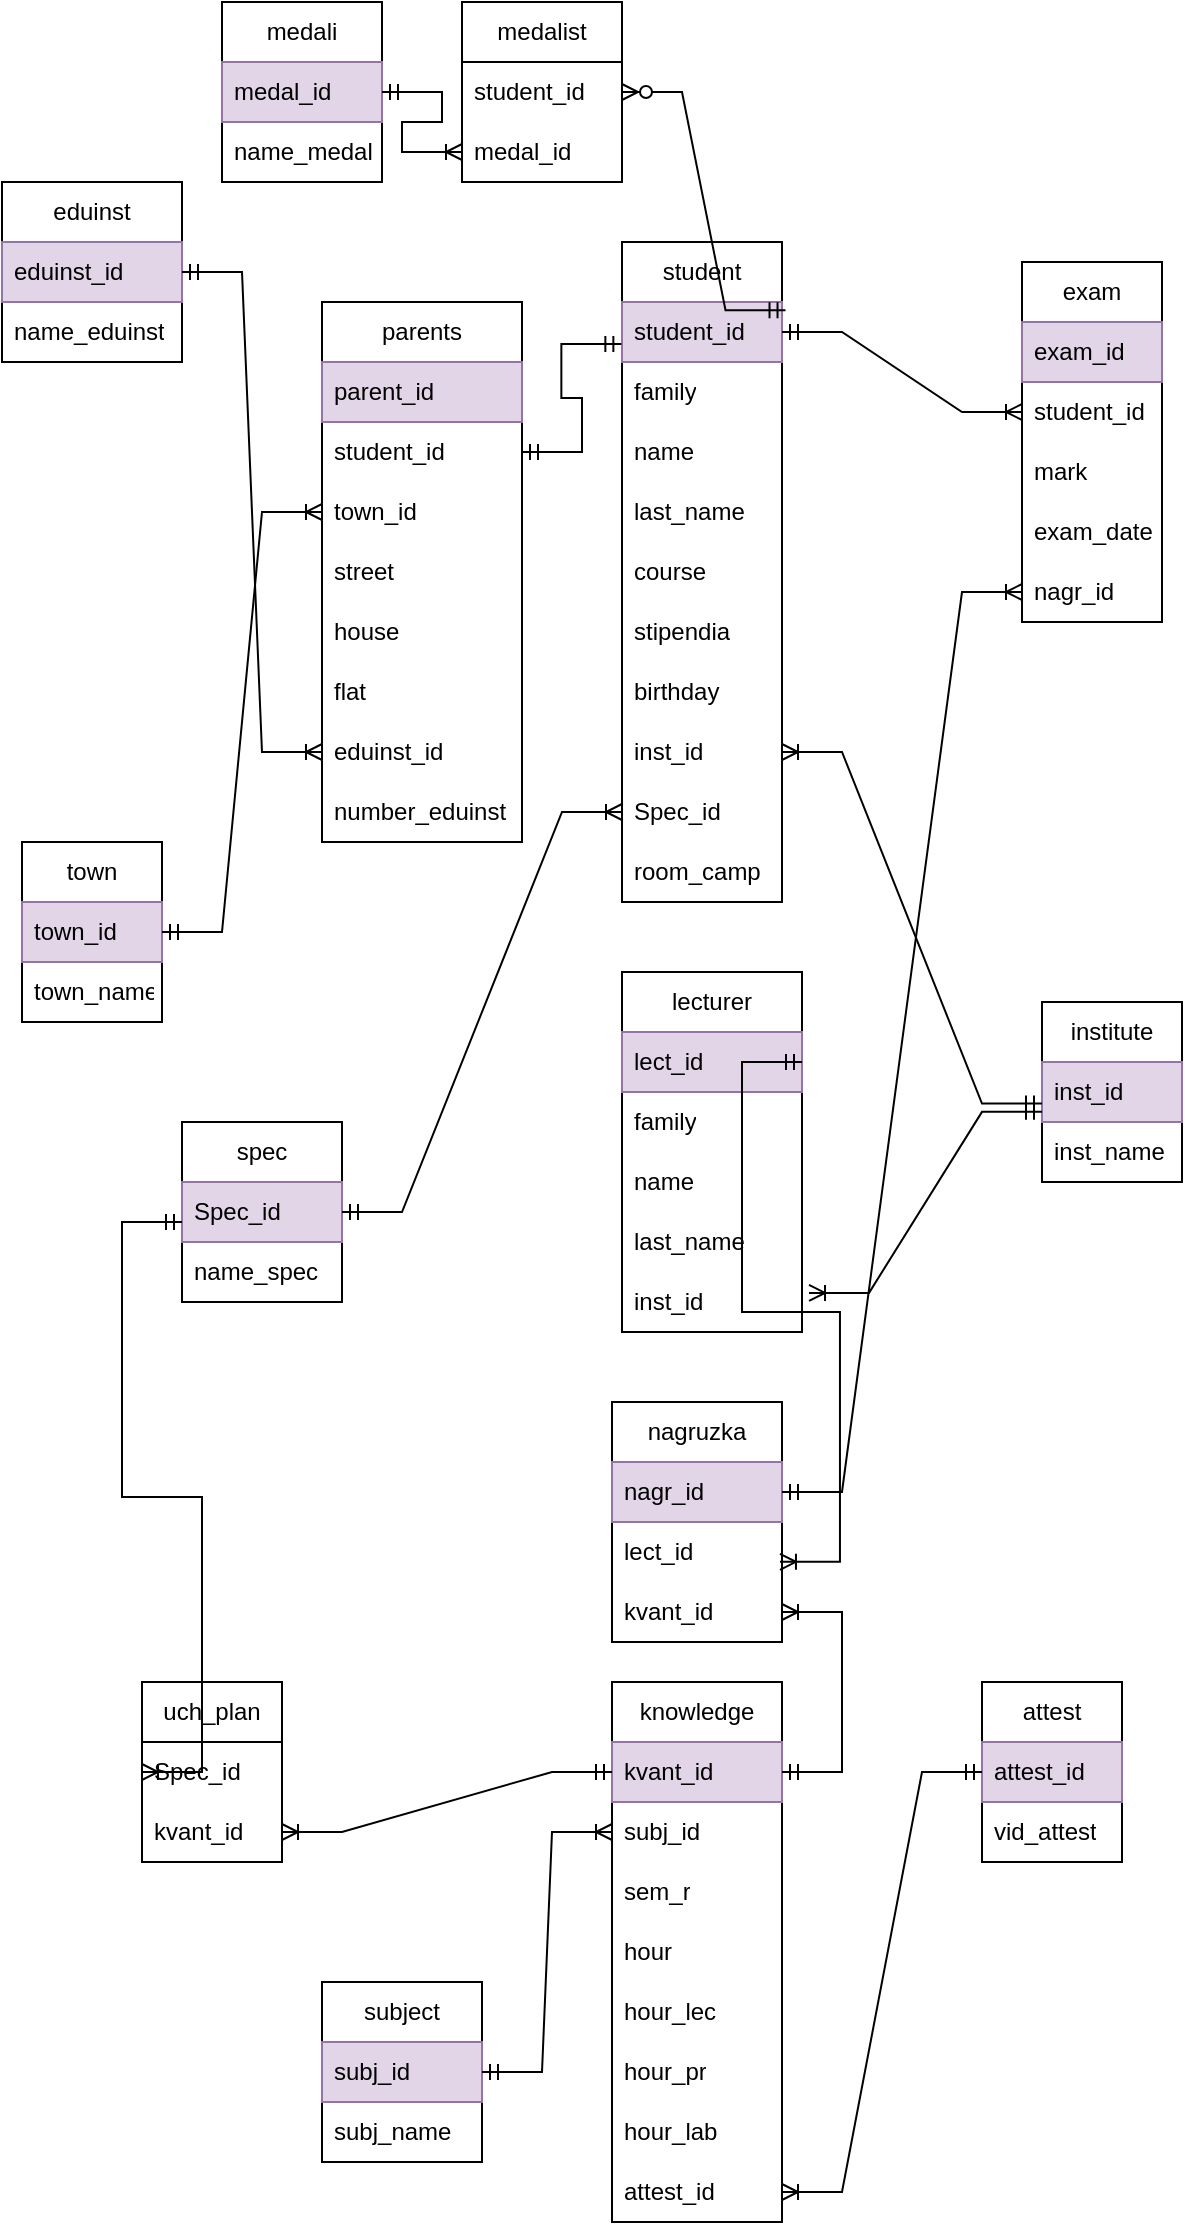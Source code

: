 <mxfile version="20.6.2" type="device"><diagram id="-OZwxxvp-VYI4cx0IPho" name="Страница 1"><mxGraphModel dx="1185" dy="662" grid="1" gridSize="10" guides="1" tooltips="1" connect="1" arrows="1" fold="1" page="1" pageScale="1" pageWidth="827" pageHeight="1169" math="0" shadow="0"><root><mxCell id="0"/><mxCell id="1" parent="0"/><mxCell id="JGC1Jq4K8tVQ5KPi42Ql-1" value="medalist" style="swimlane;fontStyle=0;childLayout=stackLayout;horizontal=1;startSize=30;horizontalStack=0;resizeParent=1;resizeParentMax=0;resizeLast=0;collapsible=1;marginBottom=0;whiteSpace=wrap;html=1;" vertex="1" parent="1"><mxGeometry x="260" y="10" width="80" height="90" as="geometry"/></mxCell><mxCell id="JGC1Jq4K8tVQ5KPi42Ql-2" value="student_id" style="text;align=left;verticalAlign=middle;spacingLeft=4;spacingRight=4;overflow=hidden;points=[[0,0.5],[1,0.5]];portConstraint=eastwest;rotatable=0;whiteSpace=wrap;html=1;" vertex="1" parent="JGC1Jq4K8tVQ5KPi42Ql-1"><mxGeometry y="30" width="80" height="30" as="geometry"/></mxCell><mxCell id="JGC1Jq4K8tVQ5KPi42Ql-3" value="medal_id" style="text;strokeColor=none;fillColor=none;align=left;verticalAlign=middle;spacingLeft=4;spacingRight=4;overflow=hidden;points=[[0,0.5],[1,0.5]];portConstraint=eastwest;rotatable=0;whiteSpace=wrap;html=1;" vertex="1" parent="JGC1Jq4K8tVQ5KPi42Ql-1"><mxGeometry y="60" width="80" height="30" as="geometry"/></mxCell><mxCell id="JGC1Jq4K8tVQ5KPi42Ql-5" value="medali" style="swimlane;fontStyle=0;childLayout=stackLayout;horizontal=1;startSize=30;horizontalStack=0;resizeParent=1;resizeParentMax=0;resizeLast=0;collapsible=1;marginBottom=0;whiteSpace=wrap;html=1;" vertex="1" parent="1"><mxGeometry x="140" y="10" width="80" height="90" as="geometry"/></mxCell><mxCell id="JGC1Jq4K8tVQ5KPi42Ql-6" value="medal_id" style="text;strokeColor=#9673a6;fillColor=#e1d5e7;align=left;verticalAlign=middle;spacingLeft=4;spacingRight=4;overflow=hidden;points=[[0,0.5],[1,0.5]];portConstraint=eastwest;rotatable=0;whiteSpace=wrap;html=1;" vertex="1" parent="JGC1Jq4K8tVQ5KPi42Ql-5"><mxGeometry y="30" width="80" height="30" as="geometry"/></mxCell><mxCell id="JGC1Jq4K8tVQ5KPi42Ql-7" value="name_medal" style="text;strokeColor=none;fillColor=none;align=left;verticalAlign=middle;spacingLeft=4;spacingRight=4;overflow=hidden;points=[[0,0.5],[1,0.5]];portConstraint=eastwest;rotatable=0;whiteSpace=wrap;html=1;" vertex="1" parent="JGC1Jq4K8tVQ5KPi42Ql-5"><mxGeometry y="60" width="80" height="30" as="geometry"/></mxCell><mxCell id="JGC1Jq4K8tVQ5KPi42Ql-9" value="eduinst" style="swimlane;fontStyle=0;childLayout=stackLayout;horizontal=1;startSize=30;horizontalStack=0;resizeParent=1;resizeParentMax=0;resizeLast=0;collapsible=1;marginBottom=0;whiteSpace=wrap;html=1;" vertex="1" parent="1"><mxGeometry x="30" y="100" width="90" height="90" as="geometry"/></mxCell><mxCell id="JGC1Jq4K8tVQ5KPi42Ql-10" value="eduinst_id" style="text;strokeColor=#9673a6;fillColor=#e1d5e7;align=left;verticalAlign=middle;spacingLeft=4;spacingRight=4;overflow=hidden;points=[[0,0.5],[1,0.5]];portConstraint=eastwest;rotatable=0;whiteSpace=wrap;html=1;" vertex="1" parent="JGC1Jq4K8tVQ5KPi42Ql-9"><mxGeometry y="30" width="90" height="30" as="geometry"/></mxCell><mxCell id="JGC1Jq4K8tVQ5KPi42Ql-11" value="name_eduinst" style="text;strokeColor=none;fillColor=none;align=left;verticalAlign=middle;spacingLeft=4;spacingRight=4;overflow=hidden;points=[[0,0.5],[1,0.5]];portConstraint=eastwest;rotatable=0;whiteSpace=wrap;html=1;" vertex="1" parent="JGC1Jq4K8tVQ5KPi42Ql-9"><mxGeometry y="60" width="90" height="30" as="geometry"/></mxCell><mxCell id="JGC1Jq4K8tVQ5KPi42Ql-13" value="student" style="swimlane;fontStyle=0;childLayout=stackLayout;horizontal=1;startSize=30;horizontalStack=0;resizeParent=1;resizeParentMax=0;resizeLast=0;collapsible=1;marginBottom=0;whiteSpace=wrap;html=1;" vertex="1" parent="1"><mxGeometry x="340" y="130" width="80" height="330" as="geometry"><mxRectangle x="340" y="200" width="80" height="30" as="alternateBounds"/></mxGeometry></mxCell><mxCell id="JGC1Jq4K8tVQ5KPi42Ql-14" value="student_id" style="text;strokeColor=#9673a6;fillColor=#e1d5e7;align=left;verticalAlign=middle;spacingLeft=4;spacingRight=4;overflow=hidden;points=[[0,0.5],[1,0.5]];portConstraint=eastwest;rotatable=0;whiteSpace=wrap;html=1;" vertex="1" parent="JGC1Jq4K8tVQ5KPi42Ql-13"><mxGeometry y="30" width="80" height="30" as="geometry"/></mxCell><mxCell id="JGC1Jq4K8tVQ5KPi42Ql-15" value="family" style="text;strokeColor=none;fillColor=none;align=left;verticalAlign=middle;spacingLeft=4;spacingRight=4;overflow=hidden;points=[[0,0.5],[1,0.5]];portConstraint=eastwest;rotatable=0;whiteSpace=wrap;html=1;" vertex="1" parent="JGC1Jq4K8tVQ5KPi42Ql-13"><mxGeometry y="60" width="80" height="30" as="geometry"/></mxCell><mxCell id="JGC1Jq4K8tVQ5KPi42Ql-16" value="name" style="text;strokeColor=none;fillColor=none;align=left;verticalAlign=middle;spacingLeft=4;spacingRight=4;overflow=hidden;points=[[0,0.5],[1,0.5]];portConstraint=eastwest;rotatable=0;whiteSpace=wrap;html=1;" vertex="1" parent="JGC1Jq4K8tVQ5KPi42Ql-13"><mxGeometry y="90" width="80" height="30" as="geometry"/></mxCell><mxCell id="JGC1Jq4K8tVQ5KPi42Ql-31" value="last_name" style="text;strokeColor=none;fillColor=none;align=left;verticalAlign=middle;spacingLeft=4;spacingRight=4;overflow=hidden;points=[[0,0.5],[1,0.5]];portConstraint=eastwest;rotatable=0;whiteSpace=wrap;html=1;" vertex="1" parent="JGC1Jq4K8tVQ5KPi42Ql-13"><mxGeometry y="120" width="80" height="30" as="geometry"/></mxCell><mxCell id="JGC1Jq4K8tVQ5KPi42Ql-32" value="course" style="text;strokeColor=none;fillColor=none;align=left;verticalAlign=middle;spacingLeft=4;spacingRight=4;overflow=hidden;points=[[0,0.5],[1,0.5]];portConstraint=eastwest;rotatable=0;whiteSpace=wrap;html=1;" vertex="1" parent="JGC1Jq4K8tVQ5KPi42Ql-13"><mxGeometry y="150" width="80" height="30" as="geometry"/></mxCell><mxCell id="JGC1Jq4K8tVQ5KPi42Ql-33" value="stipendia" style="text;strokeColor=none;fillColor=none;align=left;verticalAlign=middle;spacingLeft=4;spacingRight=4;overflow=hidden;points=[[0,0.5],[1,0.5]];portConstraint=eastwest;rotatable=0;whiteSpace=wrap;html=1;" vertex="1" parent="JGC1Jq4K8tVQ5KPi42Ql-13"><mxGeometry y="180" width="80" height="30" as="geometry"/></mxCell><mxCell id="JGC1Jq4K8tVQ5KPi42Ql-35" value="birthday" style="text;strokeColor=none;fillColor=none;align=left;verticalAlign=middle;spacingLeft=4;spacingRight=4;overflow=hidden;points=[[0,0.5],[1,0.5]];portConstraint=eastwest;rotatable=0;whiteSpace=wrap;html=1;" vertex="1" parent="JGC1Jq4K8tVQ5KPi42Ql-13"><mxGeometry y="210" width="80" height="30" as="geometry"/></mxCell><mxCell id="JGC1Jq4K8tVQ5KPi42Ql-36" value="inst_id" style="text;strokeColor=none;fillColor=none;align=left;verticalAlign=middle;spacingLeft=4;spacingRight=4;overflow=hidden;points=[[0,0.5],[1,0.5]];portConstraint=eastwest;rotatable=0;whiteSpace=wrap;html=1;" vertex="1" parent="JGC1Jq4K8tVQ5KPi42Ql-13"><mxGeometry y="240" width="80" height="30" as="geometry"/></mxCell><mxCell id="JGC1Jq4K8tVQ5KPi42Ql-38" value="Spec_id" style="text;strokeColor=none;fillColor=none;align=left;verticalAlign=middle;spacingLeft=4;spacingRight=4;overflow=hidden;points=[[0,0.5],[1,0.5]];portConstraint=eastwest;rotatable=0;whiteSpace=wrap;html=1;" vertex="1" parent="JGC1Jq4K8tVQ5KPi42Ql-13"><mxGeometry y="270" width="80" height="30" as="geometry"/></mxCell><mxCell id="JGC1Jq4K8tVQ5KPi42Ql-39" value="room_camp" style="text;strokeColor=none;fillColor=none;align=left;verticalAlign=middle;spacingLeft=4;spacingRight=4;overflow=hidden;points=[[0,0.5],[1,0.5]];portConstraint=eastwest;rotatable=0;whiteSpace=wrap;html=1;" vertex="1" parent="JGC1Jq4K8tVQ5KPi42Ql-13"><mxGeometry y="300" width="80" height="30" as="geometry"/></mxCell><mxCell id="JGC1Jq4K8tVQ5KPi42Ql-19" value="town" style="swimlane;fontStyle=0;childLayout=stackLayout;horizontal=1;startSize=30;horizontalStack=0;resizeParent=1;resizeParentMax=0;resizeLast=0;collapsible=1;marginBottom=0;whiteSpace=wrap;html=1;" vertex="1" parent="1"><mxGeometry x="40" y="430" width="70" height="90" as="geometry"/></mxCell><mxCell id="JGC1Jq4K8tVQ5KPi42Ql-20" value="town_id" style="text;strokeColor=#9673a6;fillColor=#e1d5e7;align=left;verticalAlign=middle;spacingLeft=4;spacingRight=4;overflow=hidden;points=[[0,0.5],[1,0.5]];portConstraint=eastwest;rotatable=0;whiteSpace=wrap;html=1;" vertex="1" parent="JGC1Jq4K8tVQ5KPi42Ql-19"><mxGeometry y="30" width="70" height="30" as="geometry"/></mxCell><mxCell id="JGC1Jq4K8tVQ5KPi42Ql-21" value="town_name" style="text;strokeColor=none;fillColor=none;align=left;verticalAlign=middle;spacingLeft=4;spacingRight=4;overflow=hidden;points=[[0,0.5],[1,0.5]];portConstraint=eastwest;rotatable=0;whiteSpace=wrap;html=1;" vertex="1" parent="JGC1Jq4K8tVQ5KPi42Ql-19"><mxGeometry y="60" width="70" height="30" as="geometry"/></mxCell><mxCell id="JGC1Jq4K8tVQ5KPi42Ql-23" value="institute" style="swimlane;fontStyle=0;childLayout=stackLayout;horizontal=1;startSize=30;horizontalStack=0;resizeParent=1;resizeParentMax=0;resizeLast=0;collapsible=1;marginBottom=0;whiteSpace=wrap;html=1;" vertex="1" parent="1"><mxGeometry x="550" y="510" width="70" height="90" as="geometry"/></mxCell><mxCell id="JGC1Jq4K8tVQ5KPi42Ql-24" value="inst_id" style="text;strokeColor=#9673a6;fillColor=#e1d5e7;align=left;verticalAlign=middle;spacingLeft=4;spacingRight=4;overflow=hidden;points=[[0,0.5],[1,0.5]];portConstraint=eastwest;rotatable=0;whiteSpace=wrap;html=1;" vertex="1" parent="JGC1Jq4K8tVQ5KPi42Ql-23"><mxGeometry y="30" width="70" height="30" as="geometry"/></mxCell><mxCell id="JGC1Jq4K8tVQ5KPi42Ql-25" value="inst_name" style="text;strokeColor=none;fillColor=none;align=left;verticalAlign=middle;spacingLeft=4;spacingRight=4;overflow=hidden;points=[[0,0.5],[1,0.5]];portConstraint=eastwest;rotatable=0;whiteSpace=wrap;html=1;" vertex="1" parent="JGC1Jq4K8tVQ5KPi42Ql-23"><mxGeometry y="60" width="70" height="30" as="geometry"/></mxCell><mxCell id="JGC1Jq4K8tVQ5KPi42Ql-40" value="exam" style="swimlane;fontStyle=0;childLayout=stackLayout;horizontal=1;startSize=30;horizontalStack=0;resizeParent=1;resizeParentMax=0;resizeLast=0;collapsible=1;marginBottom=0;whiteSpace=wrap;html=1;" vertex="1" parent="1"><mxGeometry x="540" y="140" width="70" height="180" as="geometry"/></mxCell><mxCell id="JGC1Jq4K8tVQ5KPi42Ql-41" value="exam_id" style="text;strokeColor=#9673a6;fillColor=#e1d5e7;align=left;verticalAlign=middle;spacingLeft=4;spacingRight=4;overflow=hidden;points=[[0,0.5],[1,0.5]];portConstraint=eastwest;rotatable=0;whiteSpace=wrap;html=1;" vertex="1" parent="JGC1Jq4K8tVQ5KPi42Ql-40"><mxGeometry y="30" width="70" height="30" as="geometry"/></mxCell><mxCell id="JGC1Jq4K8tVQ5KPi42Ql-42" value="student_id" style="text;strokeColor=none;fillColor=none;align=left;verticalAlign=middle;spacingLeft=4;spacingRight=4;overflow=hidden;points=[[0,0.5],[1,0.5]];portConstraint=eastwest;rotatable=0;whiteSpace=wrap;html=1;" vertex="1" parent="JGC1Jq4K8tVQ5KPi42Ql-40"><mxGeometry y="60" width="70" height="30" as="geometry"/></mxCell><mxCell id="JGC1Jq4K8tVQ5KPi42Ql-43" value="mark" style="text;strokeColor=none;fillColor=none;align=left;verticalAlign=middle;spacingLeft=4;spacingRight=4;overflow=hidden;points=[[0,0.5],[1,0.5]];portConstraint=eastwest;rotatable=0;whiteSpace=wrap;html=1;" vertex="1" parent="JGC1Jq4K8tVQ5KPi42Ql-40"><mxGeometry y="90" width="70" height="30" as="geometry"/></mxCell><mxCell id="JGC1Jq4K8tVQ5KPi42Ql-44" value="exam_date" style="text;strokeColor=none;fillColor=none;align=left;verticalAlign=middle;spacingLeft=4;spacingRight=4;overflow=hidden;points=[[0,0.5],[1,0.5]];portConstraint=eastwest;rotatable=0;whiteSpace=wrap;html=1;" vertex="1" parent="JGC1Jq4K8tVQ5KPi42Ql-40"><mxGeometry y="120" width="70" height="30" as="geometry"/></mxCell><mxCell id="JGC1Jq4K8tVQ5KPi42Ql-45" value="nagr_id" style="text;strokeColor=none;fillColor=none;align=left;verticalAlign=middle;spacingLeft=4;spacingRight=4;overflow=hidden;points=[[0,0.5],[1,0.5]];portConstraint=eastwest;rotatable=0;whiteSpace=wrap;html=1;" vertex="1" parent="JGC1Jq4K8tVQ5KPi42Ql-40"><mxGeometry y="150" width="70" height="30" as="geometry"/></mxCell><mxCell id="JGC1Jq4K8tVQ5KPi42Ql-46" value="parents" style="swimlane;fontStyle=0;childLayout=stackLayout;horizontal=1;startSize=30;horizontalStack=0;resizeParent=1;resizeParentMax=0;resizeLast=0;collapsible=1;marginBottom=0;whiteSpace=wrap;html=1;" vertex="1" parent="1"><mxGeometry x="190" y="160" width="100" height="270" as="geometry"/></mxCell><mxCell id="JGC1Jq4K8tVQ5KPi42Ql-47" value="parent_id" style="text;strokeColor=#9673a6;fillColor=#e1d5e7;align=left;verticalAlign=middle;spacingLeft=4;spacingRight=4;overflow=hidden;points=[[0,0.5],[1,0.5]];portConstraint=eastwest;rotatable=0;whiteSpace=wrap;html=1;" vertex="1" parent="JGC1Jq4K8tVQ5KPi42Ql-46"><mxGeometry y="30" width="100" height="30" as="geometry"/></mxCell><mxCell id="JGC1Jq4K8tVQ5KPi42Ql-48" value="student_id" style="text;strokeColor=none;fillColor=none;align=left;verticalAlign=middle;spacingLeft=4;spacingRight=4;overflow=hidden;points=[[0,0.5],[1,0.5]];portConstraint=eastwest;rotatable=0;whiteSpace=wrap;html=1;" vertex="1" parent="JGC1Jq4K8tVQ5KPi42Ql-46"><mxGeometry y="60" width="100" height="30" as="geometry"/></mxCell><mxCell id="JGC1Jq4K8tVQ5KPi42Ql-49" value="town_id" style="text;strokeColor=none;fillColor=none;align=left;verticalAlign=middle;spacingLeft=4;spacingRight=4;overflow=hidden;points=[[0,0.5],[1,0.5]];portConstraint=eastwest;rotatable=0;whiteSpace=wrap;html=1;" vertex="1" parent="JGC1Jq4K8tVQ5KPi42Ql-46"><mxGeometry y="90" width="100" height="30" as="geometry"/></mxCell><mxCell id="JGC1Jq4K8tVQ5KPi42Ql-50" value="street" style="text;strokeColor=none;fillColor=none;align=left;verticalAlign=middle;spacingLeft=4;spacingRight=4;overflow=hidden;points=[[0,0.5],[1,0.5]];portConstraint=eastwest;rotatable=0;whiteSpace=wrap;html=1;" vertex="1" parent="JGC1Jq4K8tVQ5KPi42Ql-46"><mxGeometry y="120" width="100" height="30" as="geometry"/></mxCell><mxCell id="JGC1Jq4K8tVQ5KPi42Ql-51" value="house" style="text;strokeColor=none;fillColor=none;align=left;verticalAlign=middle;spacingLeft=4;spacingRight=4;overflow=hidden;points=[[0,0.5],[1,0.5]];portConstraint=eastwest;rotatable=0;whiteSpace=wrap;html=1;" vertex="1" parent="JGC1Jq4K8tVQ5KPi42Ql-46"><mxGeometry y="150" width="100" height="30" as="geometry"/></mxCell><mxCell id="JGC1Jq4K8tVQ5KPi42Ql-52" value="flat" style="text;strokeColor=none;fillColor=none;align=left;verticalAlign=middle;spacingLeft=4;spacingRight=4;overflow=hidden;points=[[0,0.5],[1,0.5]];portConstraint=eastwest;rotatable=0;whiteSpace=wrap;html=1;" vertex="1" parent="JGC1Jq4K8tVQ5KPi42Ql-46"><mxGeometry y="180" width="100" height="30" as="geometry"/></mxCell><mxCell id="JGC1Jq4K8tVQ5KPi42Ql-53" value="eduinst_id" style="text;strokeColor=none;fillColor=none;align=left;verticalAlign=middle;spacingLeft=4;spacingRight=4;overflow=hidden;points=[[0,0.5],[1,0.5]];portConstraint=eastwest;rotatable=0;whiteSpace=wrap;html=1;" vertex="1" parent="JGC1Jq4K8tVQ5KPi42Ql-46"><mxGeometry y="210" width="100" height="30" as="geometry"/></mxCell><mxCell id="JGC1Jq4K8tVQ5KPi42Ql-54" value="number_eduinst" style="text;strokeColor=none;fillColor=none;align=left;verticalAlign=middle;spacingLeft=4;spacingRight=4;overflow=hidden;points=[[0,0.5],[1,0.5]];portConstraint=eastwest;rotatable=0;whiteSpace=wrap;html=1;" vertex="1" parent="JGC1Jq4K8tVQ5KPi42Ql-46"><mxGeometry y="240" width="100" height="30" as="geometry"/></mxCell><mxCell id="JGC1Jq4K8tVQ5KPi42Ql-55" value="lecturer" style="swimlane;fontStyle=0;childLayout=stackLayout;horizontal=1;startSize=30;horizontalStack=0;resizeParent=1;resizeParentMax=0;resizeLast=0;collapsible=1;marginBottom=0;whiteSpace=wrap;html=1;" vertex="1" parent="1"><mxGeometry x="340" y="495" width="90" height="180" as="geometry"><mxRectangle x="340" y="495" width="80" height="30" as="alternateBounds"/></mxGeometry></mxCell><mxCell id="JGC1Jq4K8tVQ5KPi42Ql-56" value="lect_id" style="text;strokeColor=#9673a6;fillColor=#e1d5e7;align=left;verticalAlign=middle;spacingLeft=4;spacingRight=4;overflow=hidden;points=[[0,0.5],[1,0.5]];portConstraint=eastwest;rotatable=0;whiteSpace=wrap;html=1;" vertex="1" parent="JGC1Jq4K8tVQ5KPi42Ql-55"><mxGeometry y="30" width="90" height="30" as="geometry"/></mxCell><mxCell id="JGC1Jq4K8tVQ5KPi42Ql-57" value="family" style="text;strokeColor=none;fillColor=none;align=left;verticalAlign=middle;spacingLeft=4;spacingRight=4;overflow=hidden;points=[[0,0.5],[1,0.5]];portConstraint=eastwest;rotatable=0;whiteSpace=wrap;html=1;" vertex="1" parent="JGC1Jq4K8tVQ5KPi42Ql-55"><mxGeometry y="60" width="90" height="30" as="geometry"/></mxCell><mxCell id="JGC1Jq4K8tVQ5KPi42Ql-58" value="name" style="text;strokeColor=none;fillColor=none;align=left;verticalAlign=middle;spacingLeft=4;spacingRight=4;overflow=hidden;points=[[0,0.5],[1,0.5]];portConstraint=eastwest;rotatable=0;whiteSpace=wrap;html=1;" vertex="1" parent="JGC1Jq4K8tVQ5KPi42Ql-55"><mxGeometry y="90" width="90" height="30" as="geometry"/></mxCell><mxCell id="JGC1Jq4K8tVQ5KPi42Ql-59" value="last_name" style="text;strokeColor=none;fillColor=none;align=left;verticalAlign=middle;spacingLeft=4;spacingRight=4;overflow=hidden;points=[[0,0.5],[1,0.5]];portConstraint=eastwest;rotatable=0;whiteSpace=wrap;html=1;" vertex="1" parent="JGC1Jq4K8tVQ5KPi42Ql-55"><mxGeometry y="120" width="90" height="30" as="geometry"/></mxCell><mxCell id="JGC1Jq4K8tVQ5KPi42Ql-60" value="inst_id" style="text;strokeColor=none;fillColor=none;align=left;verticalAlign=middle;spacingLeft=4;spacingRight=4;overflow=hidden;points=[[0,0.5],[1,0.5]];portConstraint=eastwest;rotatable=0;whiteSpace=wrap;html=1;" vertex="1" parent="JGC1Jq4K8tVQ5KPi42Ql-55"><mxGeometry y="150" width="90" height="30" as="geometry"/></mxCell><mxCell id="JGC1Jq4K8tVQ5KPi42Ql-61" value="nagruzka" style="swimlane;fontStyle=0;childLayout=stackLayout;horizontal=1;startSize=30;horizontalStack=0;resizeParent=1;resizeParentMax=0;resizeLast=0;collapsible=1;marginBottom=0;whiteSpace=wrap;html=1;" vertex="1" parent="1"><mxGeometry x="335" y="710" width="85" height="120" as="geometry"/></mxCell><mxCell id="JGC1Jq4K8tVQ5KPi42Ql-62" value="nagr_id" style="text;strokeColor=#9673a6;fillColor=#e1d5e7;align=left;verticalAlign=middle;spacingLeft=4;spacingRight=4;overflow=hidden;points=[[0,0.5],[1,0.5]];portConstraint=eastwest;rotatable=0;whiteSpace=wrap;html=1;" vertex="1" parent="JGC1Jq4K8tVQ5KPi42Ql-61"><mxGeometry y="30" width="85" height="30" as="geometry"/></mxCell><mxCell id="JGC1Jq4K8tVQ5KPi42Ql-63" value="lect_id" style="text;strokeColor=none;fillColor=none;align=left;verticalAlign=middle;spacingLeft=4;spacingRight=4;overflow=hidden;points=[[0,0.5],[1,0.5]];portConstraint=eastwest;rotatable=0;whiteSpace=wrap;html=1;" vertex="1" parent="JGC1Jq4K8tVQ5KPi42Ql-61"><mxGeometry y="60" width="85" height="30" as="geometry"/></mxCell><mxCell id="JGC1Jq4K8tVQ5KPi42Ql-64" value="kvant_id" style="text;strokeColor=none;fillColor=none;align=left;verticalAlign=middle;spacingLeft=4;spacingRight=4;overflow=hidden;points=[[0,0.5],[1,0.5]];portConstraint=eastwest;rotatable=0;whiteSpace=wrap;html=1;" vertex="1" parent="JGC1Jq4K8tVQ5KPi42Ql-61"><mxGeometry y="90" width="85" height="30" as="geometry"/></mxCell><mxCell id="JGC1Jq4K8tVQ5KPi42Ql-65" value="uch_plan" style="swimlane;fontStyle=0;childLayout=stackLayout;horizontal=1;startSize=30;horizontalStack=0;resizeParent=1;resizeParentMax=0;resizeLast=0;collapsible=1;marginBottom=0;whiteSpace=wrap;html=1;" vertex="1" parent="1"><mxGeometry x="100" y="850" width="70" height="90" as="geometry"/></mxCell><mxCell id="JGC1Jq4K8tVQ5KPi42Ql-66" value="Spec_id" style="text;strokeColor=none;fillColor=none;align=left;verticalAlign=middle;spacingLeft=4;spacingRight=4;overflow=hidden;points=[[0,0.5],[1,0.5]];portConstraint=eastwest;rotatable=0;whiteSpace=wrap;html=1;" vertex="1" parent="JGC1Jq4K8tVQ5KPi42Ql-65"><mxGeometry y="30" width="70" height="30" as="geometry"/></mxCell><mxCell id="JGC1Jq4K8tVQ5KPi42Ql-67" value="kvant_id" style="text;strokeColor=none;fillColor=none;align=left;verticalAlign=middle;spacingLeft=4;spacingRight=4;overflow=hidden;points=[[0,0.5],[1,0.5]];portConstraint=eastwest;rotatable=0;whiteSpace=wrap;html=1;" vertex="1" parent="JGC1Jq4K8tVQ5KPi42Ql-65"><mxGeometry y="60" width="70" height="30" as="geometry"/></mxCell><mxCell id="JGC1Jq4K8tVQ5KPi42Ql-69" value="spec" style="swimlane;fontStyle=0;childLayout=stackLayout;horizontal=1;startSize=30;horizontalStack=0;resizeParent=1;resizeParentMax=0;resizeLast=0;collapsible=1;marginBottom=0;whiteSpace=wrap;html=1;" vertex="1" parent="1"><mxGeometry x="120" y="570" width="80" height="90" as="geometry"/></mxCell><mxCell id="JGC1Jq4K8tVQ5KPi42Ql-70" value="Spec_id" style="text;strokeColor=#9673a6;fillColor=#e1d5e7;align=left;verticalAlign=middle;spacingLeft=4;spacingRight=4;overflow=hidden;points=[[0,0.5],[1,0.5]];portConstraint=eastwest;rotatable=0;whiteSpace=wrap;html=1;" vertex="1" parent="JGC1Jq4K8tVQ5KPi42Ql-69"><mxGeometry y="30" width="80" height="30" as="geometry"/></mxCell><mxCell id="JGC1Jq4K8tVQ5KPi42Ql-71" value="name_spec" style="text;strokeColor=none;fillColor=none;align=left;verticalAlign=middle;spacingLeft=4;spacingRight=4;overflow=hidden;points=[[0,0.5],[1,0.5]];portConstraint=eastwest;rotatable=0;whiteSpace=wrap;html=1;" vertex="1" parent="JGC1Jq4K8tVQ5KPi42Ql-69"><mxGeometry y="60" width="80" height="30" as="geometry"/></mxCell><mxCell id="JGC1Jq4K8tVQ5KPi42Ql-73" value="attest" style="swimlane;fontStyle=0;childLayout=stackLayout;horizontal=1;startSize=30;horizontalStack=0;resizeParent=1;resizeParentMax=0;resizeLast=0;collapsible=1;marginBottom=0;whiteSpace=wrap;html=1;" vertex="1" parent="1"><mxGeometry x="520" y="850" width="70" height="90" as="geometry"/></mxCell><mxCell id="JGC1Jq4K8tVQ5KPi42Ql-74" value="attest_id" style="text;strokeColor=#9673a6;fillColor=#e1d5e7;align=left;verticalAlign=middle;spacingLeft=4;spacingRight=4;overflow=hidden;points=[[0,0.5],[1,0.5]];portConstraint=eastwest;rotatable=0;whiteSpace=wrap;html=1;" vertex="1" parent="JGC1Jq4K8tVQ5KPi42Ql-73"><mxGeometry y="30" width="70" height="30" as="geometry"/></mxCell><mxCell id="JGC1Jq4K8tVQ5KPi42Ql-75" value="vid_attest" style="text;strokeColor=none;fillColor=none;align=left;verticalAlign=middle;spacingLeft=4;spacingRight=4;overflow=hidden;points=[[0,0.5],[1,0.5]];portConstraint=eastwest;rotatable=0;whiteSpace=wrap;html=1;" vertex="1" parent="JGC1Jq4K8tVQ5KPi42Ql-73"><mxGeometry y="60" width="70" height="30" as="geometry"/></mxCell><mxCell id="JGC1Jq4K8tVQ5KPi42Ql-77" value="knowledge" style="swimlane;fontStyle=0;childLayout=stackLayout;horizontal=1;startSize=30;horizontalStack=0;resizeParent=1;resizeParentMax=0;resizeLast=0;collapsible=1;marginBottom=0;whiteSpace=wrap;html=1;" vertex="1" parent="1"><mxGeometry x="335" y="850" width="85" height="270" as="geometry"/></mxCell><mxCell id="JGC1Jq4K8tVQ5KPi42Ql-78" value="kvant_id" style="text;strokeColor=#9673a6;fillColor=#e1d5e7;align=left;verticalAlign=middle;spacingLeft=4;spacingRight=4;overflow=hidden;points=[[0,0.5],[1,0.5]];portConstraint=eastwest;rotatable=0;whiteSpace=wrap;html=1;" vertex="1" parent="JGC1Jq4K8tVQ5KPi42Ql-77"><mxGeometry y="30" width="85" height="30" as="geometry"/></mxCell><mxCell id="JGC1Jq4K8tVQ5KPi42Ql-79" value="subj_id" style="text;strokeColor=none;fillColor=none;align=left;verticalAlign=middle;spacingLeft=4;spacingRight=4;overflow=hidden;points=[[0,0.5],[1,0.5]];portConstraint=eastwest;rotatable=0;whiteSpace=wrap;html=1;" vertex="1" parent="JGC1Jq4K8tVQ5KPi42Ql-77"><mxGeometry y="60" width="85" height="30" as="geometry"/></mxCell><mxCell id="JGC1Jq4K8tVQ5KPi42Ql-80" value="sem_r" style="text;strokeColor=none;fillColor=none;align=left;verticalAlign=middle;spacingLeft=4;spacingRight=4;overflow=hidden;points=[[0,0.5],[1,0.5]];portConstraint=eastwest;rotatable=0;whiteSpace=wrap;html=1;" vertex="1" parent="JGC1Jq4K8tVQ5KPi42Ql-77"><mxGeometry y="90" width="85" height="30" as="geometry"/></mxCell><mxCell id="JGC1Jq4K8tVQ5KPi42Ql-81" value="hour" style="text;strokeColor=none;fillColor=none;align=left;verticalAlign=middle;spacingLeft=4;spacingRight=4;overflow=hidden;points=[[0,0.5],[1,0.5]];portConstraint=eastwest;rotatable=0;whiteSpace=wrap;html=1;" vertex="1" parent="JGC1Jq4K8tVQ5KPi42Ql-77"><mxGeometry y="120" width="85" height="30" as="geometry"/></mxCell><mxCell id="JGC1Jq4K8tVQ5KPi42Ql-82" value="hour_lec" style="text;strokeColor=none;fillColor=none;align=left;verticalAlign=middle;spacingLeft=4;spacingRight=4;overflow=hidden;points=[[0,0.5],[1,0.5]];portConstraint=eastwest;rotatable=0;whiteSpace=wrap;html=1;" vertex="1" parent="JGC1Jq4K8tVQ5KPi42Ql-77"><mxGeometry y="150" width="85" height="30" as="geometry"/></mxCell><mxCell id="JGC1Jq4K8tVQ5KPi42Ql-89" value="hour_pr" style="text;strokeColor=none;fillColor=none;align=left;verticalAlign=middle;spacingLeft=4;spacingRight=4;overflow=hidden;points=[[0,0.5],[1,0.5]];portConstraint=eastwest;rotatable=0;whiteSpace=wrap;html=1;" vertex="1" parent="JGC1Jq4K8tVQ5KPi42Ql-77"><mxGeometry y="180" width="85" height="30" as="geometry"/></mxCell><mxCell id="JGC1Jq4K8tVQ5KPi42Ql-90" value="hour_lab" style="text;strokeColor=none;fillColor=none;align=left;verticalAlign=middle;spacingLeft=4;spacingRight=4;overflow=hidden;points=[[0,0.5],[1,0.5]];portConstraint=eastwest;rotatable=0;whiteSpace=wrap;html=1;" vertex="1" parent="JGC1Jq4K8tVQ5KPi42Ql-77"><mxGeometry y="210" width="85" height="30" as="geometry"/></mxCell><mxCell id="JGC1Jq4K8tVQ5KPi42Ql-91" value="attest_id" style="text;strokeColor=none;fillColor=none;align=left;verticalAlign=middle;spacingLeft=4;spacingRight=4;overflow=hidden;points=[[0,0.5],[1,0.5]];portConstraint=eastwest;rotatable=0;whiteSpace=wrap;html=1;" vertex="1" parent="JGC1Jq4K8tVQ5KPi42Ql-77"><mxGeometry y="240" width="85" height="30" as="geometry"/></mxCell><mxCell id="JGC1Jq4K8tVQ5KPi42Ql-92" value="subject" style="swimlane;fontStyle=0;childLayout=stackLayout;horizontal=1;startSize=30;horizontalStack=0;resizeParent=1;resizeParentMax=0;resizeLast=0;collapsible=1;marginBottom=0;whiteSpace=wrap;html=1;" vertex="1" parent="1"><mxGeometry x="190" y="1000" width="80" height="90" as="geometry"/></mxCell><mxCell id="JGC1Jq4K8tVQ5KPi42Ql-93" value="subj_id" style="text;strokeColor=#9673a6;fillColor=#e1d5e7;align=left;verticalAlign=middle;spacingLeft=4;spacingRight=4;overflow=hidden;points=[[0,0.5],[1,0.5]];portConstraint=eastwest;rotatable=0;whiteSpace=wrap;html=1;" vertex="1" parent="JGC1Jq4K8tVQ5KPi42Ql-92"><mxGeometry y="30" width="80" height="30" as="geometry"/></mxCell><mxCell id="JGC1Jq4K8tVQ5KPi42Ql-94" value="subj_name" style="text;strokeColor=none;fillColor=none;align=left;verticalAlign=middle;spacingLeft=4;spacingRight=4;overflow=hidden;points=[[0,0.5],[1,0.5]];portConstraint=eastwest;rotatable=0;whiteSpace=wrap;html=1;" vertex="1" parent="JGC1Jq4K8tVQ5KPi42Ql-92"><mxGeometry y="60" width="80" height="30" as="geometry"/></mxCell><mxCell id="JGC1Jq4K8tVQ5KPi42Ql-101" value="" style="edgeStyle=entityRelationEdgeStyle;fontSize=12;html=1;endArrow=ERoneToMany;startArrow=ERmandOne;rounded=0;exitX=1;exitY=0.5;exitDx=0;exitDy=0;entryX=0;entryY=0.5;entryDx=0;entryDy=0;" edge="1" parent="1" source="JGC1Jq4K8tVQ5KPi42Ql-20" target="JGC1Jq4K8tVQ5KPi42Ql-49"><mxGeometry width="100" height="100" relative="1" as="geometry"><mxPoint x="70" y="350" as="sourcePoint"/><mxPoint x="170" y="250" as="targetPoint"/></mxGeometry></mxCell><mxCell id="JGC1Jq4K8tVQ5KPi42Ql-103" value="" style="edgeStyle=entityRelationEdgeStyle;fontSize=12;html=1;endArrow=ERoneToMany;startArrow=ERmandOne;rounded=0;exitX=1;exitY=0.5;exitDx=0;exitDy=0;entryX=0;entryY=0.5;entryDx=0;entryDy=0;" edge="1" parent="1" source="JGC1Jq4K8tVQ5KPi42Ql-93" target="JGC1Jq4K8tVQ5KPi42Ql-79"><mxGeometry width="100" height="100" relative="1" as="geometry"><mxPoint x="210" y="1000" as="sourcePoint"/><mxPoint x="310" y="900" as="targetPoint"/></mxGeometry></mxCell><mxCell id="JGC1Jq4K8tVQ5KPi42Ql-105" value="" style="edgeStyle=entityRelationEdgeStyle;fontSize=12;html=1;endArrow=ERoneToMany;startArrow=ERmandOne;rounded=0;exitX=1;exitY=0.5;exitDx=0;exitDy=0;entryX=0;entryY=0.5;entryDx=0;entryDy=0;" edge="1" parent="1" source="JGC1Jq4K8tVQ5KPi42Ql-6" target="JGC1Jq4K8tVQ5KPi42Ql-3"><mxGeometry width="100" height="100" relative="1" as="geometry"><mxPoint x="430" y="105" as="sourcePoint"/><mxPoint x="260" y="85" as="targetPoint"/></mxGeometry></mxCell><mxCell id="JGC1Jq4K8tVQ5KPi42Ql-106" value="" style="edgeStyle=entityRelationEdgeStyle;fontSize=12;html=1;endArrow=ERoneToMany;startArrow=ERmandOne;rounded=0;exitX=1;exitY=0.5;exitDx=0;exitDy=0;entryX=0;entryY=0.5;entryDx=0;entryDy=0;" edge="1" parent="1" source="JGC1Jq4K8tVQ5KPi42Ql-14" target="JGC1Jq4K8tVQ5KPi42Ql-42"><mxGeometry width="100" height="100" relative="1" as="geometry"><mxPoint x="430" y="320" as="sourcePoint"/><mxPoint x="530" y="220" as="targetPoint"/></mxGeometry></mxCell><mxCell id="JGC1Jq4K8tVQ5KPi42Ql-109" value="" style="edgeStyle=entityRelationEdgeStyle;fontSize=12;html=1;endArrow=ERzeroToMany;startArrow=ERmandOne;rounded=0;exitX=1.022;exitY=0.136;exitDx=0;exitDy=0;exitPerimeter=0;entryX=1;entryY=0.5;entryDx=0;entryDy=0;" edge="1" parent="1" source="JGC1Jq4K8tVQ5KPi42Ql-14" target="JGC1Jq4K8tVQ5KPi42Ql-2"><mxGeometry width="100" height="100" relative="1" as="geometry"><mxPoint x="430" y="160" as="sourcePoint"/><mxPoint x="490" y="60" as="targetPoint"/></mxGeometry></mxCell><mxCell id="JGC1Jq4K8tVQ5KPi42Ql-110" value="" style="edgeStyle=entityRelationEdgeStyle;fontSize=12;html=1;endArrow=ERmandOne;startArrow=ERmandOne;rounded=0;entryX=-0.004;entryY=0.699;entryDx=0;entryDy=0;entryPerimeter=0;exitX=1;exitY=0.5;exitDx=0;exitDy=0;" edge="1" parent="1" source="JGC1Jq4K8tVQ5KPi42Ql-48" target="JGC1Jq4K8tVQ5KPi42Ql-14"><mxGeometry width="100" height="100" relative="1" as="geometry"><mxPoint x="410" y="370" as="sourcePoint"/><mxPoint x="510" y="270" as="targetPoint"/></mxGeometry></mxCell><mxCell id="JGC1Jq4K8tVQ5KPi42Ql-112" value="" style="edgeStyle=entityRelationEdgeStyle;fontSize=12;html=1;endArrow=ERoneToMany;startArrow=ERmandOne;rounded=0;exitX=0;exitY=0.693;exitDx=0;exitDy=0;exitPerimeter=0;entryX=1;entryY=0.5;entryDx=0;entryDy=0;" edge="1" parent="1" source="JGC1Jq4K8tVQ5KPi42Ql-24" target="JGC1Jq4K8tVQ5KPi42Ql-36"><mxGeometry width="100" height="100" relative="1" as="geometry"><mxPoint x="470" y="460" as="sourcePoint"/><mxPoint x="500" y="380" as="targetPoint"/></mxGeometry></mxCell><mxCell id="JGC1Jq4K8tVQ5KPi42Ql-113" value="" style="edgeStyle=entityRelationEdgeStyle;fontSize=12;html=1;endArrow=ERoneToMany;startArrow=ERmandOne;rounded=0;entryX=0;entryY=0.5;entryDx=0;entryDy=0;exitX=1;exitY=0.5;exitDx=0;exitDy=0;" edge="1" parent="1" source="JGC1Jq4K8tVQ5KPi42Ql-70" target="JGC1Jq4K8tVQ5KPi42Ql-38"><mxGeometry width="100" height="100" relative="1" as="geometry"><mxPoint x="220" y="560" as="sourcePoint"/><mxPoint x="320" y="460" as="targetPoint"/></mxGeometry></mxCell><mxCell id="JGC1Jq4K8tVQ5KPi42Ql-114" value="" style="edgeStyle=entityRelationEdgeStyle;fontSize=12;html=1;endArrow=ERoneToMany;startArrow=ERmandOne;rounded=0;entryX=1;entryY=0.5;entryDx=0;entryDy=0;exitX=1;exitY=0.5;exitDx=0;exitDy=0;" edge="1" parent="1" source="JGC1Jq4K8tVQ5KPi42Ql-78" target="JGC1Jq4K8tVQ5KPi42Ql-64"><mxGeometry width="100" height="100" relative="1" as="geometry"><mxPoint x="420" y="900" as="sourcePoint"/><mxPoint x="520" y="800" as="targetPoint"/></mxGeometry></mxCell><mxCell id="JGC1Jq4K8tVQ5KPi42Ql-116" value="" style="edgeStyle=entityRelationEdgeStyle;fontSize=12;html=1;endArrow=ERoneToMany;startArrow=ERmandOne;rounded=0;entryX=1;entryY=0.5;entryDx=0;entryDy=0;exitX=0;exitY=0.5;exitDx=0;exitDy=0;" edge="1" parent="1" source="JGC1Jq4K8tVQ5KPi42Ql-78" target="JGC1Jq4K8tVQ5KPi42Ql-67"><mxGeometry width="100" height="100" relative="1" as="geometry"><mxPoint x="240" y="940" as="sourcePoint"/><mxPoint x="270" y="870" as="targetPoint"/></mxGeometry></mxCell><mxCell id="JGC1Jq4K8tVQ5KPi42Ql-118" value="" style="edgeStyle=entityRelationEdgeStyle;fontSize=12;html=1;endArrow=ERoneToMany;startArrow=ERmandOne;rounded=0;entryX=0;entryY=0.5;entryDx=0;entryDy=0;exitX=0;exitY=0.667;exitDx=0;exitDy=0;exitPerimeter=0;" edge="1" parent="1" source="JGC1Jq4K8tVQ5KPi42Ql-70" target="JGC1Jq4K8tVQ5KPi42Ql-66"><mxGeometry width="100" height="100" relative="1" as="geometry"><mxPoint x="230" y="630" as="sourcePoint"/><mxPoint x="310" y="630" as="targetPoint"/></mxGeometry></mxCell><mxCell id="JGC1Jq4K8tVQ5KPi42Ql-119" value="" style="edgeStyle=entityRelationEdgeStyle;fontSize=12;html=1;endArrow=ERoneToMany;startArrow=ERmandOne;rounded=0;exitX=1;exitY=0.5;exitDx=0;exitDy=0;entryX=0;entryY=0.5;entryDx=0;entryDy=0;" edge="1" parent="1" source="JGC1Jq4K8tVQ5KPi42Ql-62" target="JGC1Jq4K8tVQ5KPi42Ql-45"><mxGeometry width="100" height="100" relative="1" as="geometry"><mxPoint x="505" y="750" as="sourcePoint"/><mxPoint x="605" y="650" as="targetPoint"/></mxGeometry></mxCell><mxCell id="JGC1Jq4K8tVQ5KPi42Ql-120" value="" style="edgeStyle=entityRelationEdgeStyle;fontSize=12;html=1;endArrow=ERoneToMany;startArrow=ERmandOne;rounded=0;entryX=1.039;entryY=0.348;entryDx=0;entryDy=0;entryPerimeter=0;exitX=0;exitY=0.831;exitDx=0;exitDy=0;exitPerimeter=0;" edge="1" parent="1" source="JGC1Jq4K8tVQ5KPi42Ql-24" target="JGC1Jq4K8tVQ5KPi42Ql-60"><mxGeometry width="100" height="100" relative="1" as="geometry"><mxPoint x="520" y="710" as="sourcePoint"/><mxPoint x="620" y="610" as="targetPoint"/></mxGeometry></mxCell><mxCell id="JGC1Jq4K8tVQ5KPi42Ql-122" value="" style="edgeStyle=entityRelationEdgeStyle;fontSize=12;html=1;endArrow=ERoneToMany;startArrow=ERmandOne;rounded=0;exitX=1;exitY=0.5;exitDx=0;exitDy=0;entryX=0.988;entryY=0.664;entryDx=0;entryDy=0;entryPerimeter=0;" edge="1" parent="1" source="JGC1Jq4K8tVQ5KPi42Ql-56" target="JGC1Jq4K8tVQ5KPi42Ql-63"><mxGeometry width="100" height="100" relative="1" as="geometry"><mxPoint x="270" y="610" as="sourcePoint"/><mxPoint x="287.5" y="740" as="targetPoint"/></mxGeometry></mxCell><mxCell id="JGC1Jq4K8tVQ5KPi42Ql-123" value="" style="edgeStyle=entityRelationEdgeStyle;fontSize=12;html=1;endArrow=ERoneToMany;startArrow=ERmandOne;rounded=0;entryX=0;entryY=0.5;entryDx=0;entryDy=0;exitX=1;exitY=0.5;exitDx=0;exitDy=0;" edge="1" parent="1" source="JGC1Jq4K8tVQ5KPi42Ql-9" target="JGC1Jq4K8tVQ5KPi42Ql-53"><mxGeometry width="100" height="100" relative="1" as="geometry"><mxPoint x="60" y="320" as="sourcePoint"/><mxPoint x="160" y="220" as="targetPoint"/></mxGeometry></mxCell><mxCell id="JGC1Jq4K8tVQ5KPi42Ql-124" value="" style="edgeStyle=entityRelationEdgeStyle;fontSize=12;html=1;endArrow=ERoneToMany;startArrow=ERmandOne;rounded=0;entryX=1;entryY=0.5;entryDx=0;entryDy=0;exitX=0;exitY=0.5;exitDx=0;exitDy=0;" edge="1" parent="1" source="JGC1Jq4K8tVQ5KPi42Ql-74" target="JGC1Jq4K8tVQ5KPi42Ql-91"><mxGeometry width="100" height="100" relative="1" as="geometry"><mxPoint x="500" y="1090" as="sourcePoint"/><mxPoint x="530" y="1000" as="targetPoint"/></mxGeometry></mxCell></root></mxGraphModel></diagram></mxfile>